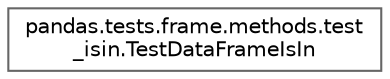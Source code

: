 digraph "Graphical Class Hierarchy"
{
 // LATEX_PDF_SIZE
  bgcolor="transparent";
  edge [fontname=Helvetica,fontsize=10,labelfontname=Helvetica,labelfontsize=10];
  node [fontname=Helvetica,fontsize=10,shape=box,height=0.2,width=0.4];
  rankdir="LR";
  Node0 [id="Node000000",label="pandas.tests.frame.methods.test\l_isin.TestDataFrameIsIn",height=0.2,width=0.4,color="grey40", fillcolor="white", style="filled",URL="$d4/d20/classpandas_1_1tests_1_1frame_1_1methods_1_1test__isin_1_1TestDataFrameIsIn.html",tooltip=" "];
}
